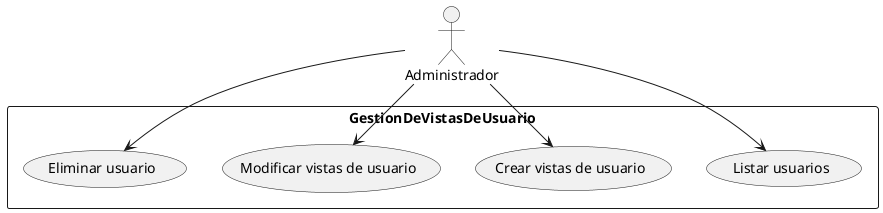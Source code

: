 @startuml GestionDeVistasDeUsuarioUseCaseDiagram

actor administrador as "Administrador"

rectangle GestionDeVistasDeUsuario {
    usecase listarUsuarios as "Listar usuarios"  
    usecase crearVistasDeUsuario as "Crear vistas de usuario"  
    usecase modificarVistasDeUsuario as "Modificar vistas de usuario"
    usecase eliminarUsuario as "Eliminar usuario"    
}

administrador --> listarUsuarios
administrador --> crearVistasDeUsuario
administrador --> modificarVistasDeUsuario
administrador --> eliminarUsuario

@enduml